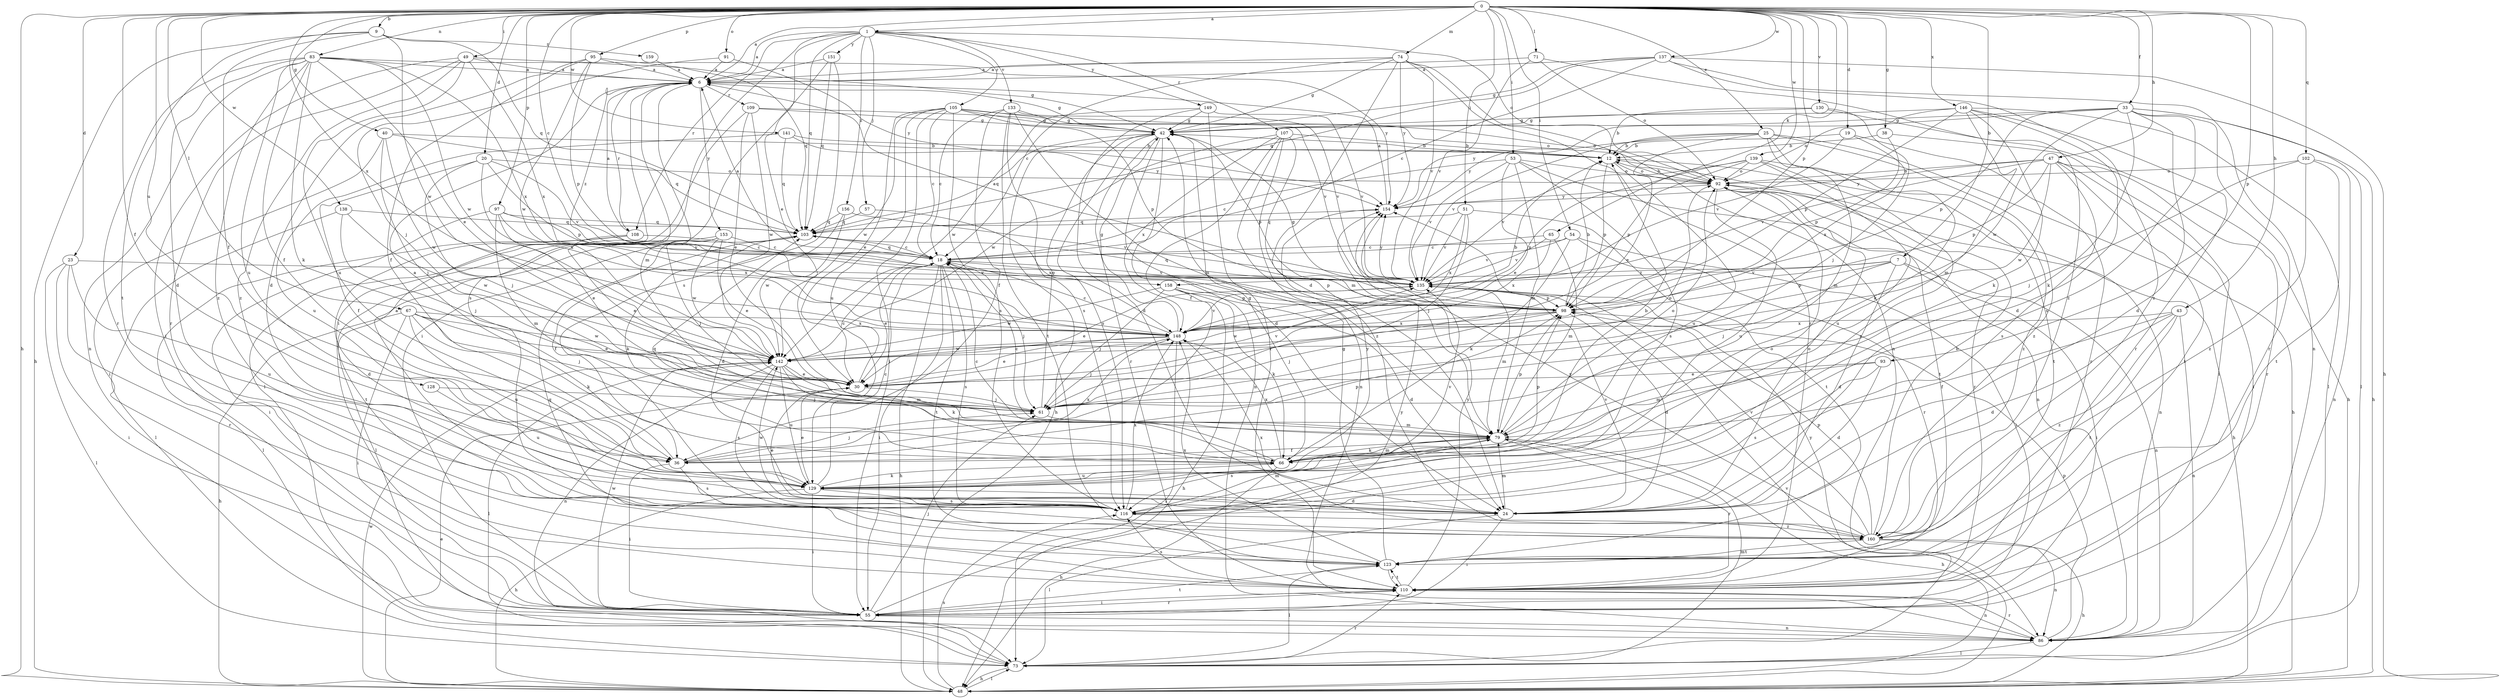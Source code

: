 strict digraph  {
0;
1;
6;
7;
9;
12;
18;
19;
20;
23;
24;
25;
30;
33;
36;
38;
40;
42;
43;
47;
48;
49;
51;
53;
54;
55;
57;
61;
65;
66;
67;
71;
73;
74;
79;
83;
86;
91;
92;
93;
95;
97;
98;
102;
103;
105;
107;
108;
109;
110;
116;
123;
128;
129;
130;
133;
135;
137;
138;
139;
141;
142;
146;
148;
149;
151;
153;
154;
156;
158;
159;
160;
0 -> 1  [label=a];
0 -> 6  [label=a];
0 -> 7  [label=b];
0 -> 9  [label=b];
0 -> 18  [label=c];
0 -> 19  [label=d];
0 -> 20  [label=d];
0 -> 23  [label=d];
0 -> 25  [label=e];
0 -> 33  [label=f];
0 -> 36  [label=f];
0 -> 38  [label=g];
0 -> 40  [label=g];
0 -> 43  [label=h];
0 -> 47  [label=h];
0 -> 48  [label=h];
0 -> 49  [label=i];
0 -> 51  [label=i];
0 -> 53  [label=i];
0 -> 54  [label=i];
0 -> 65  [label=k];
0 -> 67  [label=l];
0 -> 71  [label=l];
0 -> 74  [label=m];
0 -> 83  [label=n];
0 -> 91  [label=o];
0 -> 93  [label=p];
0 -> 95  [label=p];
0 -> 97  [label=p];
0 -> 98  [label=p];
0 -> 102  [label=q];
0 -> 128  [label=u];
0 -> 130  [label=v];
0 -> 137  [label=w];
0 -> 138  [label=w];
0 -> 139  [label=w];
0 -> 141  [label=w];
0 -> 146  [label=x];
0 -> 148  [label=x];
1 -> 6  [label=a];
1 -> 30  [label=e];
1 -> 55  [label=i];
1 -> 57  [label=j];
1 -> 92  [label=o];
1 -> 103  [label=q];
1 -> 105  [label=r];
1 -> 107  [label=r];
1 -> 108  [label=r];
1 -> 133  [label=v];
1 -> 149  [label=y];
1 -> 151  [label=y];
1 -> 156  [label=z];
6 -> 42  [label=g];
6 -> 79  [label=m];
6 -> 108  [label=r];
6 -> 109  [label=r];
6 -> 116  [label=s];
6 -> 153  [label=y];
6 -> 158  [label=z];
7 -> 24  [label=d];
7 -> 55  [label=i];
7 -> 61  [label=j];
7 -> 86  [label=n];
7 -> 98  [label=p];
7 -> 135  [label=v];
7 -> 158  [label=z];
9 -> 36  [label=f];
9 -> 48  [label=h];
9 -> 103  [label=q];
9 -> 123  [label=t];
9 -> 142  [label=w];
9 -> 159  [label=z];
12 -> 92  [label=o];
12 -> 98  [label=p];
12 -> 123  [label=t];
12 -> 129  [label=u];
18 -> 6  [label=a];
18 -> 30  [label=e];
18 -> 48  [label=h];
18 -> 55  [label=i];
18 -> 61  [label=j];
18 -> 98  [label=p];
18 -> 103  [label=q];
18 -> 116  [label=s];
18 -> 123  [label=t];
18 -> 135  [label=v];
19 -> 12  [label=b];
19 -> 110  [label=r];
19 -> 135  [label=v];
19 -> 148  [label=x];
20 -> 36  [label=f];
20 -> 61  [label=j];
20 -> 92  [label=o];
20 -> 98  [label=p];
20 -> 135  [label=v];
20 -> 148  [label=x];
23 -> 55  [label=i];
23 -> 73  [label=l];
23 -> 110  [label=r];
23 -> 129  [label=u];
23 -> 135  [label=v];
24 -> 55  [label=i];
24 -> 73  [label=l];
24 -> 79  [label=m];
24 -> 92  [label=o];
24 -> 135  [label=v];
25 -> 12  [label=b];
25 -> 30  [label=e];
25 -> 48  [label=h];
25 -> 66  [label=k];
25 -> 79  [label=m];
25 -> 135  [label=v];
25 -> 154  [label=y];
25 -> 160  [label=z];
30 -> 18  [label=c];
30 -> 61  [label=j];
30 -> 135  [label=v];
33 -> 24  [label=d];
33 -> 42  [label=g];
33 -> 48  [label=h];
33 -> 66  [label=k];
33 -> 73  [label=l];
33 -> 92  [label=o];
33 -> 98  [label=p];
33 -> 110  [label=r];
33 -> 116  [label=s];
33 -> 142  [label=w];
36 -> 6  [label=a];
36 -> 55  [label=i];
36 -> 61  [label=j];
36 -> 98  [label=p];
36 -> 116  [label=s];
36 -> 148  [label=x];
38 -> 12  [label=b];
38 -> 55  [label=i];
38 -> 98  [label=p];
40 -> 12  [label=b];
40 -> 55  [label=i];
40 -> 61  [label=j];
40 -> 103  [label=q];
40 -> 142  [label=w];
42 -> 12  [label=b];
42 -> 24  [label=d];
42 -> 48  [label=h];
42 -> 86  [label=n];
42 -> 98  [label=p];
42 -> 103  [label=q];
42 -> 110  [label=r];
42 -> 116  [label=s];
43 -> 24  [label=d];
43 -> 36  [label=f];
43 -> 86  [label=n];
43 -> 123  [label=t];
43 -> 148  [label=x];
43 -> 160  [label=z];
47 -> 55  [label=i];
47 -> 92  [label=o];
47 -> 98  [label=p];
47 -> 110  [label=r];
47 -> 116  [label=s];
47 -> 123  [label=t];
47 -> 135  [label=v];
47 -> 142  [label=w];
47 -> 154  [label=y];
48 -> 30  [label=e];
48 -> 73  [label=l];
48 -> 116  [label=s];
48 -> 135  [label=v];
48 -> 142  [label=w];
49 -> 6  [label=a];
49 -> 42  [label=g];
49 -> 55  [label=i];
49 -> 110  [label=r];
49 -> 129  [label=u];
49 -> 148  [label=x];
49 -> 160  [label=z];
51 -> 61  [label=j];
51 -> 103  [label=q];
51 -> 123  [label=t];
51 -> 135  [label=v];
51 -> 148  [label=x];
53 -> 18  [label=c];
53 -> 30  [label=e];
53 -> 79  [label=m];
53 -> 86  [label=n];
53 -> 92  [label=o];
53 -> 116  [label=s];
53 -> 135  [label=v];
54 -> 18  [label=c];
54 -> 55  [label=i];
54 -> 66  [label=k];
54 -> 110  [label=r];
54 -> 135  [label=v];
55 -> 61  [label=j];
55 -> 86  [label=n];
55 -> 110  [label=r];
55 -> 123  [label=t];
55 -> 142  [label=w];
55 -> 154  [label=y];
57 -> 103  [label=q];
57 -> 148  [label=x];
61 -> 42  [label=g];
61 -> 79  [label=m];
61 -> 92  [label=o];
65 -> 18  [label=c];
65 -> 79  [label=m];
65 -> 135  [label=v];
65 -> 148  [label=x];
66 -> 12  [label=b];
66 -> 18  [label=c];
66 -> 42  [label=g];
66 -> 48  [label=h];
66 -> 79  [label=m];
66 -> 98  [label=p];
66 -> 103  [label=q];
66 -> 129  [label=u];
66 -> 148  [label=x];
67 -> 30  [label=e];
67 -> 48  [label=h];
67 -> 55  [label=i];
67 -> 61  [label=j];
67 -> 66  [label=k];
67 -> 129  [label=u];
67 -> 142  [label=w];
67 -> 148  [label=x];
71 -> 6  [label=a];
71 -> 92  [label=o];
71 -> 135  [label=v];
71 -> 160  [label=z];
73 -> 48  [label=h];
73 -> 79  [label=m];
73 -> 110  [label=r];
73 -> 154  [label=y];
74 -> 6  [label=a];
74 -> 18  [label=c];
74 -> 24  [label=d];
74 -> 42  [label=g];
74 -> 86  [label=n];
74 -> 110  [label=r];
74 -> 135  [label=v];
74 -> 154  [label=y];
79 -> 18  [label=c];
79 -> 36  [label=f];
79 -> 48  [label=h];
79 -> 66  [label=k];
79 -> 92  [label=o];
79 -> 98  [label=p];
79 -> 110  [label=r];
79 -> 116  [label=s];
83 -> 6  [label=a];
83 -> 24  [label=d];
83 -> 30  [label=e];
83 -> 36  [label=f];
83 -> 66  [label=k];
83 -> 86  [label=n];
83 -> 110  [label=r];
83 -> 129  [label=u];
83 -> 142  [label=w];
83 -> 148  [label=x];
83 -> 154  [label=y];
83 -> 160  [label=z];
86 -> 73  [label=l];
86 -> 98  [label=p];
86 -> 110  [label=r];
91 -> 6  [label=a];
91 -> 61  [label=j];
91 -> 154  [label=y];
92 -> 12  [label=b];
92 -> 48  [label=h];
92 -> 86  [label=n];
92 -> 110  [label=r];
92 -> 123  [label=t];
92 -> 129  [label=u];
92 -> 154  [label=y];
93 -> 24  [label=d];
93 -> 30  [label=e];
93 -> 79  [label=m];
93 -> 116  [label=s];
95 -> 6  [label=a];
95 -> 24  [label=d];
95 -> 36  [label=f];
95 -> 98  [label=p];
95 -> 103  [label=q];
95 -> 142  [label=w];
97 -> 30  [label=e];
97 -> 55  [label=i];
97 -> 79  [label=m];
97 -> 103  [label=q];
97 -> 135  [label=v];
97 -> 148  [label=x];
98 -> 12  [label=b];
98 -> 24  [label=d];
98 -> 42  [label=g];
98 -> 61  [label=j];
98 -> 142  [label=w];
98 -> 148  [label=x];
102 -> 61  [label=j];
102 -> 86  [label=n];
102 -> 92  [label=o];
102 -> 123  [label=t];
102 -> 160  [label=z];
103 -> 18  [label=c];
103 -> 66  [label=k];
103 -> 73  [label=l];
105 -> 18  [label=c];
105 -> 30  [label=e];
105 -> 42  [label=g];
105 -> 55  [label=i];
105 -> 92  [label=o];
105 -> 98  [label=p];
105 -> 116  [label=s];
105 -> 129  [label=u];
105 -> 135  [label=v];
105 -> 142  [label=w];
107 -> 12  [label=b];
107 -> 36  [label=f];
107 -> 79  [label=m];
107 -> 86  [label=n];
107 -> 142  [label=w];
107 -> 148  [label=x];
107 -> 160  [label=z];
108 -> 6  [label=a];
108 -> 18  [label=c];
108 -> 24  [label=d];
108 -> 30  [label=e];
108 -> 73  [label=l];
109 -> 30  [label=e];
109 -> 42  [label=g];
109 -> 73  [label=l];
109 -> 92  [label=o];
109 -> 142  [label=w];
110 -> 55  [label=i];
110 -> 86  [label=n];
110 -> 116  [label=s];
110 -> 123  [label=t];
110 -> 154  [label=y];
116 -> 30  [label=e];
116 -> 79  [label=m];
116 -> 92  [label=o];
116 -> 142  [label=w];
116 -> 148  [label=x];
116 -> 160  [label=z];
123 -> 42  [label=g];
123 -> 73  [label=l];
123 -> 103  [label=q];
123 -> 110  [label=r];
123 -> 148  [label=x];
128 -> 61  [label=j];
128 -> 129  [label=u];
129 -> 18  [label=c];
129 -> 24  [label=d];
129 -> 30  [label=e];
129 -> 48  [label=h];
129 -> 55  [label=i];
129 -> 66  [label=k];
129 -> 116  [label=s];
129 -> 135  [label=v];
129 -> 154  [label=y];
130 -> 12  [label=b];
130 -> 42  [label=g];
130 -> 48  [label=h];
130 -> 61  [label=j];
133 -> 18  [label=c];
133 -> 36  [label=f];
133 -> 42  [label=g];
133 -> 79  [label=m];
133 -> 116  [label=s];
133 -> 123  [label=t];
133 -> 135  [label=v];
135 -> 6  [label=a];
135 -> 30  [label=e];
135 -> 79  [label=m];
135 -> 98  [label=p];
135 -> 103  [label=q];
135 -> 154  [label=y];
137 -> 6  [label=a];
137 -> 18  [label=c];
137 -> 42  [label=g];
137 -> 48  [label=h];
137 -> 86  [label=n];
137 -> 103  [label=q];
137 -> 160  [label=z];
138 -> 61  [label=j];
138 -> 73  [label=l];
138 -> 103  [label=q];
138 -> 142  [label=w];
139 -> 92  [label=o];
139 -> 98  [label=p];
139 -> 116  [label=s];
139 -> 129  [label=u];
139 -> 135  [label=v];
139 -> 148  [label=x];
139 -> 160  [label=z];
141 -> 12  [label=b];
141 -> 103  [label=q];
141 -> 129  [label=u];
141 -> 154  [label=y];
142 -> 30  [label=e];
142 -> 66  [label=k];
142 -> 73  [label=l];
142 -> 79  [label=m];
142 -> 86  [label=n];
142 -> 116  [label=s];
142 -> 129  [label=u];
146 -> 24  [label=d];
146 -> 42  [label=g];
146 -> 66  [label=k];
146 -> 73  [label=l];
146 -> 79  [label=m];
146 -> 98  [label=p];
146 -> 110  [label=r];
146 -> 154  [label=y];
148 -> 12  [label=b];
148 -> 18  [label=c];
148 -> 30  [label=e];
148 -> 42  [label=g];
148 -> 61  [label=j];
148 -> 73  [label=l];
148 -> 135  [label=v];
148 -> 142  [label=w];
149 -> 24  [label=d];
149 -> 42  [label=g];
149 -> 110  [label=r];
149 -> 135  [label=v];
149 -> 142  [label=w];
151 -> 6  [label=a];
151 -> 55  [label=i];
151 -> 103  [label=q];
151 -> 116  [label=s];
153 -> 18  [label=c];
153 -> 30  [label=e];
153 -> 36  [label=f];
153 -> 61  [label=j];
153 -> 123  [label=t];
153 -> 142  [label=w];
154 -> 6  [label=a];
154 -> 103  [label=q];
156 -> 24  [label=d];
156 -> 103  [label=q];
156 -> 135  [label=v];
156 -> 142  [label=w];
158 -> 24  [label=d];
158 -> 48  [label=h];
158 -> 61  [label=j];
158 -> 66  [label=k];
158 -> 98  [label=p];
158 -> 142  [label=w];
159 -> 6  [label=a];
160 -> 6  [label=a];
160 -> 12  [label=b];
160 -> 48  [label=h];
160 -> 86  [label=n];
160 -> 98  [label=p];
160 -> 123  [label=t];
160 -> 135  [label=v];
160 -> 148  [label=x];
160 -> 154  [label=y];
}
